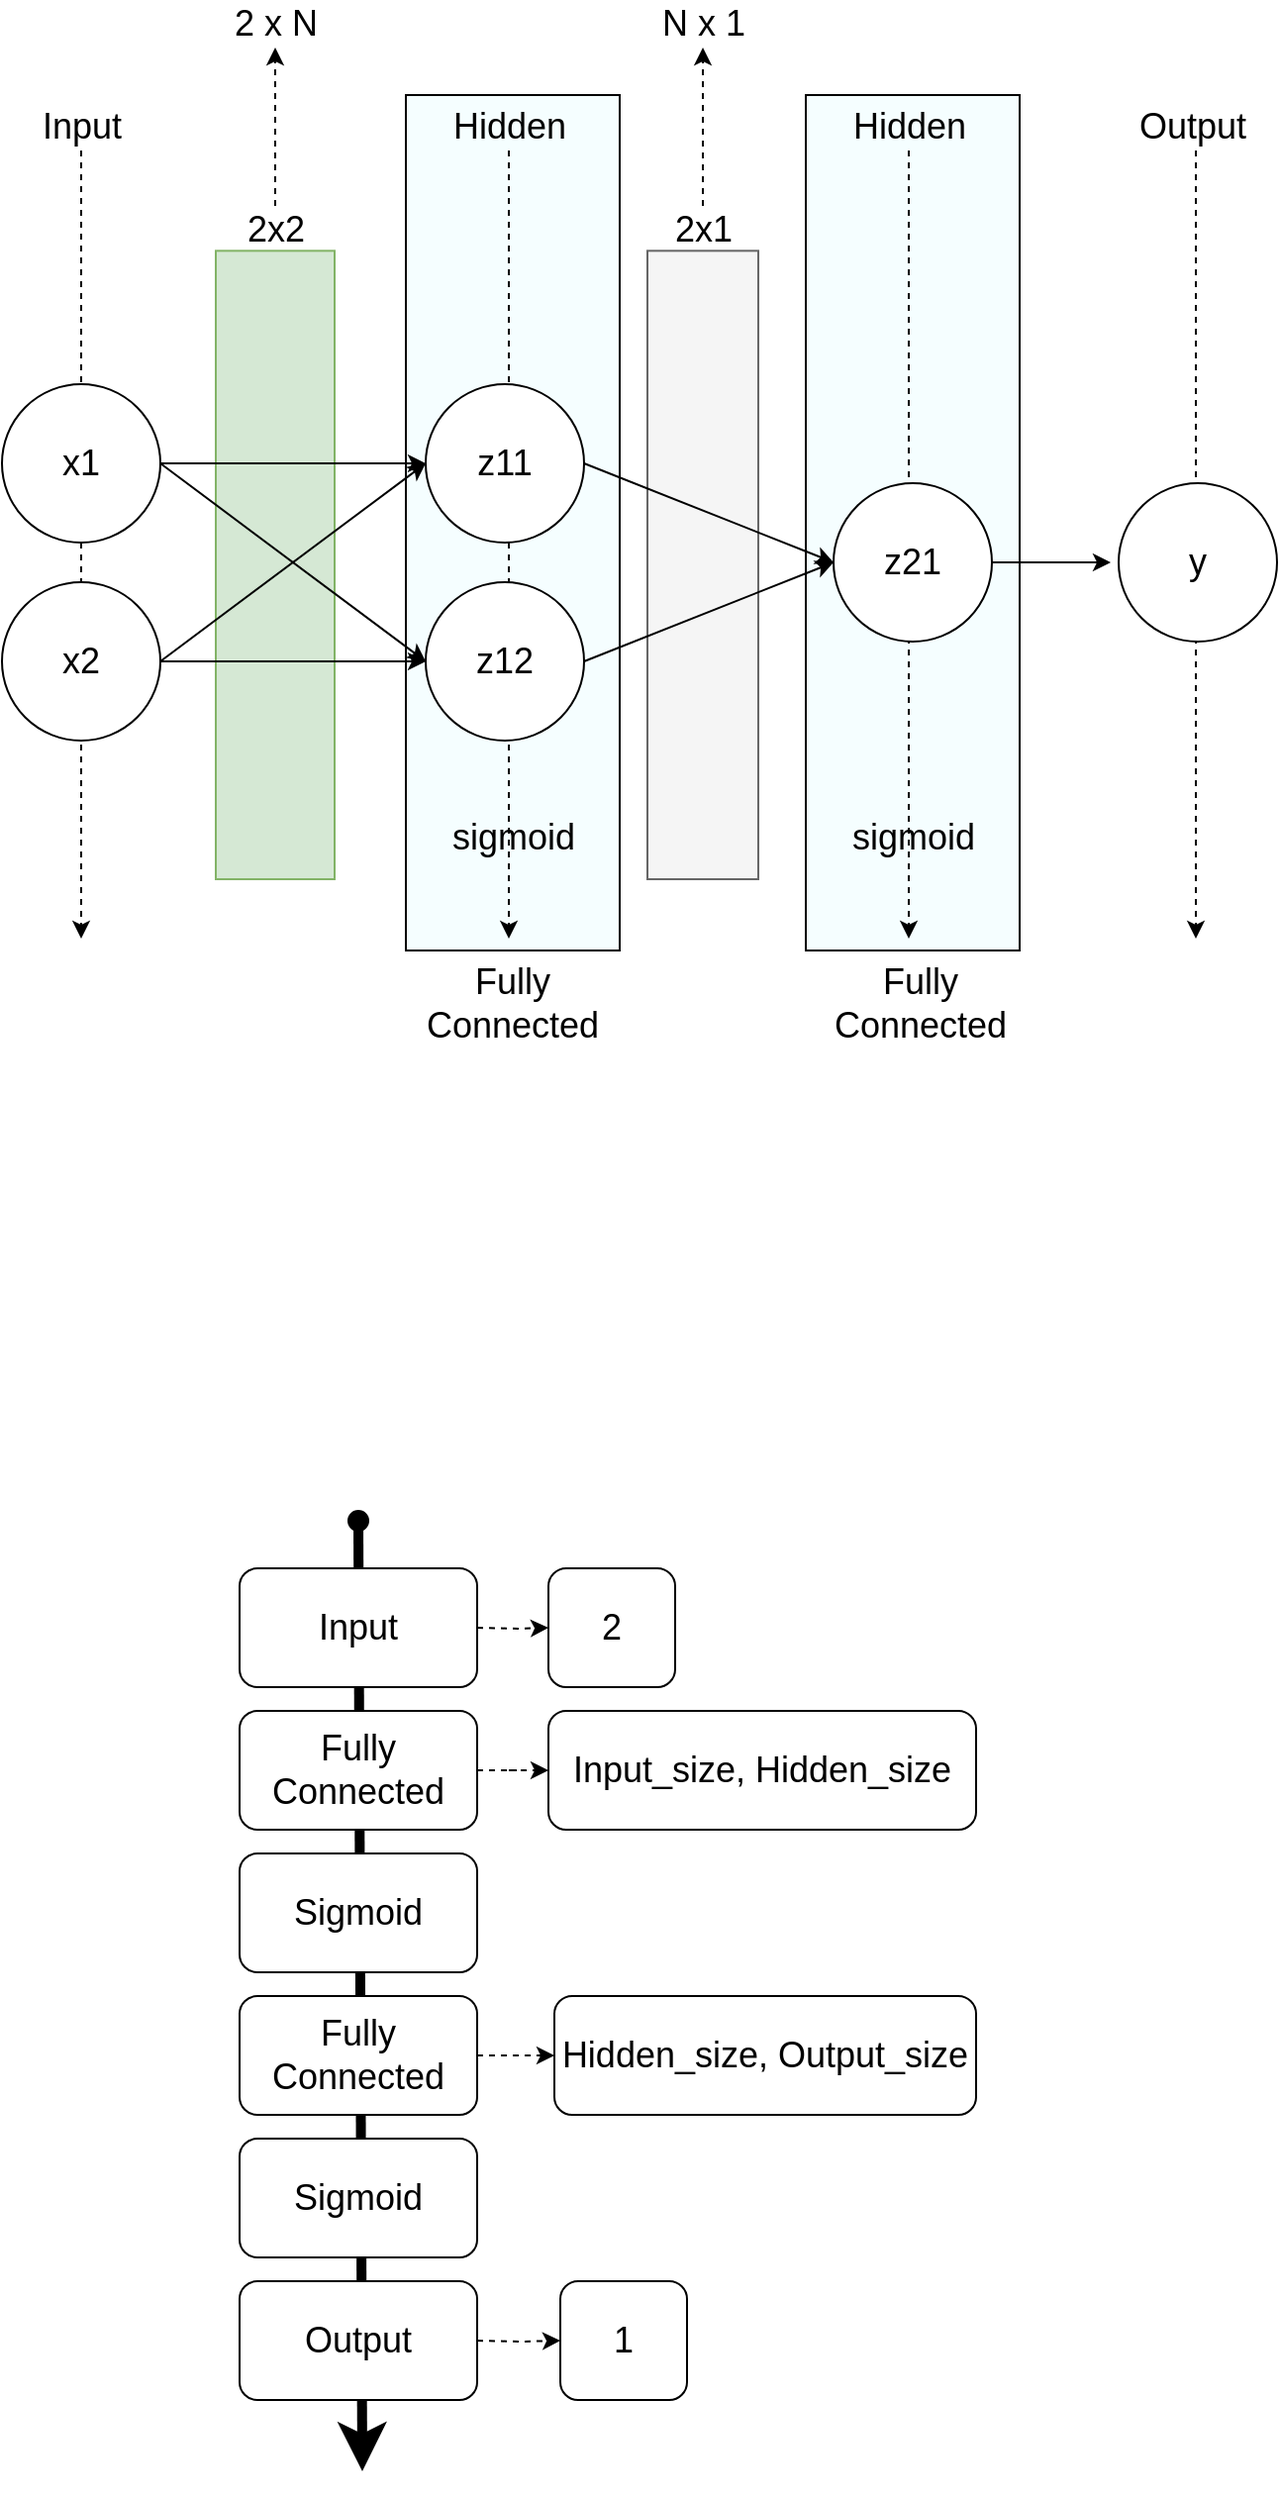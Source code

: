 <mxfile version="18.1.3" type="device"><diagram id="X-Vy7AR5WymxgVrjVr0b" name="ページ1"><mxGraphModel dx="790" dy="866" grid="1" gridSize="12" guides="1" tooltips="1" connect="1" arrows="1" fold="1" page="1" pageScale="1" pageWidth="827" pageHeight="1169" math="0" shadow="0"><root><mxCell id="0"/><mxCell id="1" parent="0"/><mxCell id="q6L9PUVoH71RsMKniia4-131" value="" style="rounded=0;whiteSpace=wrap;html=1;fontSize=18;fillColor=#F5FEFF;" vertex="1" parent="1"><mxGeometry x="324" y="84" width="108" height="432" as="geometry"/></mxCell><mxCell id="q6L9PUVoH71RsMKniia4-132" value="" style="group;fontSize=18;" vertex="1" connectable="0" parent="1"><mxGeometry x="356" y="90" width="68" height="426" as="geometry"/></mxCell><mxCell id="q6L9PUVoH71RsMKniia4-133" value="Hidden" style="text;html=1;align=center;verticalAlign=middle;resizable=0;points=[];autosize=1;strokeColor=none;fillColor=none;fontSize=18;" vertex="1" parent="q6L9PUVoH71RsMKniia4-132"><mxGeometry x="-16" y="-2" width="72" height="24" as="geometry"/></mxCell><mxCell id="q6L9PUVoH71RsMKniia4-134" style="edgeStyle=orthogonalEdgeStyle;rounded=0;orthogonalLoop=1;jettySize=auto;html=1;fontSize=18;dashed=1;" edge="1" parent="q6L9PUVoH71RsMKniia4-132" source="q6L9PUVoH71RsMKniia4-133"><mxGeometry relative="1" as="geometry"><mxPoint x="20" y="420" as="targetPoint"/></mxGeometry></mxCell><mxCell id="q6L9PUVoH71RsMKniia4-135" value="sigmoid" style="text;html=1;align=center;verticalAlign=middle;resizable=0;points=[];autosize=1;strokeColor=none;fillColor=none;fontSize=18;" vertex="1" parent="q6L9PUVoH71RsMKniia4-132"><mxGeometry x="-20" y="357" width="84" height="24" as="geometry"/></mxCell><mxCell id="q6L9PUVoH71RsMKniia4-128" value="" style="rounded=0;whiteSpace=wrap;html=1;fontSize=18;fillColor=#F5FEFF;" vertex="1" parent="1"><mxGeometry x="526" y="84" width="108" height="432" as="geometry"/></mxCell><mxCell id="q6L9PUVoH71RsMKniia4-79" value="" style="group;fontSize=18;" vertex="1" connectable="0" parent="1"><mxGeometry x="558" y="90" width="68" height="426" as="geometry"/></mxCell><mxCell id="q6L9PUVoH71RsMKniia4-80" value="Hidden" style="text;html=1;align=center;verticalAlign=middle;resizable=0;points=[];autosize=1;strokeColor=none;fillColor=none;fontSize=18;" vertex="1" parent="q6L9PUVoH71RsMKniia4-79"><mxGeometry x="-16" y="-2" width="72" height="24" as="geometry"/></mxCell><mxCell id="q6L9PUVoH71RsMKniia4-81" style="edgeStyle=orthogonalEdgeStyle;rounded=0;orthogonalLoop=1;jettySize=auto;html=1;fontSize=18;dashed=1;" edge="1" parent="q6L9PUVoH71RsMKniia4-79" source="q6L9PUVoH71RsMKniia4-80"><mxGeometry relative="1" as="geometry"><mxPoint x="20" y="420" as="targetPoint"/></mxGeometry></mxCell><mxCell id="q6L9PUVoH71RsMKniia4-97" value="sigmoid" style="text;html=1;align=center;verticalAlign=middle;resizable=0;points=[];autosize=1;strokeColor=none;fillColor=none;fontSize=18;" vertex="1" parent="q6L9PUVoH71RsMKniia4-79"><mxGeometry x="-20" y="357" width="84" height="24" as="geometry"/></mxCell><mxCell id="q6L9PUVoH71RsMKniia4-72" value="" style="group;fontSize=18;" vertex="1" connectable="0" parent="1"><mxGeometry x="140" y="90" width="50" height="420" as="geometry"/></mxCell><mxCell id="q6L9PUVoH71RsMKniia4-69" value="Input" style="text;html=1;align=center;verticalAlign=middle;resizable=0;points=[];autosize=1;strokeColor=none;fillColor=none;fontSize=18;" vertex="1" parent="q6L9PUVoH71RsMKniia4-72"><mxGeometry x="-10" y="-2" width="60" height="24" as="geometry"/></mxCell><mxCell id="q6L9PUVoH71RsMKniia4-71" style="edgeStyle=orthogonalEdgeStyle;rounded=0;orthogonalLoop=1;jettySize=auto;html=1;fontSize=18;dashed=1;" edge="1" parent="q6L9PUVoH71RsMKniia4-72" source="q6L9PUVoH71RsMKniia4-69"><mxGeometry relative="1" as="geometry"><mxPoint x="20" y="420" as="targetPoint"/></mxGeometry></mxCell><mxCell id="q6L9PUVoH71RsMKniia4-61" value="" style="group;fontSize=18;" vertex="1" connectable="0" parent="1"><mxGeometry x="446" y="140" width="57.33" height="340" as="geometry"/></mxCell><mxCell id="q6L9PUVoH71RsMKniia4-62" value="" style="rounded=0;whiteSpace=wrap;html=1;fontSize=18;fillColor=#f5f5f5;fontColor=#333333;strokeColor=#666666;" vertex="1" parent="q6L9PUVoH71RsMKniia4-61"><mxGeometry y="22.667" width="55.997" height="317.333" as="geometry"/></mxCell><mxCell id="q6L9PUVoH71RsMKniia4-63" value="2x1" style="text;html=1;align=center;verticalAlign=middle;resizable=0;points=[];autosize=1;strokeColor=none;fillColor=none;fontSize=18;" vertex="1" parent="q6L9PUVoH71RsMKniia4-61"><mxGeometry x="4.003" width="48" height="24" as="geometry"/></mxCell><mxCell id="q6L9PUVoH71RsMKniia4-58" value="" style="group;fontSize=18;" vertex="1" connectable="0" parent="1"><mxGeometry x="228" y="140" width="64" height="340" as="geometry"/></mxCell><mxCell id="q6L9PUVoH71RsMKniia4-59" value="" style="rounded=0;whiteSpace=wrap;html=1;fontSize=18;fillColor=#d5e8d4;strokeColor=#82b366;" vertex="1" parent="q6L9PUVoH71RsMKniia4-58"><mxGeometry y="22.667" width="60" height="317.333" as="geometry"/></mxCell><mxCell id="q6L9PUVoH71RsMKniia4-60" value="2x2" style="text;html=1;align=center;verticalAlign=middle;resizable=0;points=[];autosize=1;strokeColor=none;fillColor=none;fontSize=18;" vertex="1" parent="q6L9PUVoH71RsMKniia4-58"><mxGeometry x="6" width="48" height="24" as="geometry"/></mxCell><mxCell id="q6L9PUVoH71RsMKniia4-44" value="" style="edgeStyle=orthogonalEdgeStyle;rounded=0;orthogonalLoop=1;jettySize=auto;html=1;fontSize=18;" edge="1" parent="1" source="q6L9PUVoH71RsMKniia4-1" target="q6L9PUVoH71RsMKniia4-3"><mxGeometry relative="1" as="geometry"/></mxCell><mxCell id="q6L9PUVoH71RsMKniia4-1" value="x1" style="ellipse;whiteSpace=wrap;html=1;aspect=fixed;fontSize=18;" vertex="1" parent="1"><mxGeometry x="120" y="230" width="80" height="80" as="geometry"/></mxCell><mxCell id="q6L9PUVoH71RsMKniia4-45" value="" style="edgeStyle=orthogonalEdgeStyle;rounded=0;orthogonalLoop=1;jettySize=auto;html=1;fontSize=18;" edge="1" parent="1" source="q6L9PUVoH71RsMKniia4-2" target="q6L9PUVoH71RsMKniia4-4"><mxGeometry relative="1" as="geometry"/></mxCell><mxCell id="q6L9PUVoH71RsMKniia4-2" value="x2" style="ellipse;whiteSpace=wrap;html=1;aspect=fixed;fontSize=18;" vertex="1" parent="1"><mxGeometry x="120" y="330" width="80" height="80" as="geometry"/></mxCell><mxCell id="q6L9PUVoH71RsMKniia4-3" value="z11" style="ellipse;whiteSpace=wrap;html=1;aspect=fixed;fontSize=18;" vertex="1" parent="1"><mxGeometry x="334" y="230" width="80" height="80" as="geometry"/></mxCell><mxCell id="q6L9PUVoH71RsMKniia4-4" value="z12" style="ellipse;whiteSpace=wrap;html=1;aspect=fixed;fontSize=18;" vertex="1" parent="1"><mxGeometry x="334" y="330" width="80" height="80" as="geometry"/></mxCell><mxCell id="q6L9PUVoH71RsMKniia4-48" value="" style="edgeStyle=orthogonalEdgeStyle;rounded=0;orthogonalLoop=1;jettySize=auto;html=1;fontSize=18;" edge="1" parent="1" source="q6L9PUVoH71RsMKniia4-5"><mxGeometry relative="1" as="geometry"><mxPoint x="680" y="320" as="targetPoint"/></mxGeometry></mxCell><mxCell id="q6L9PUVoH71RsMKniia4-5" value="z21" style="ellipse;whiteSpace=wrap;html=1;aspect=fixed;fontSize=18;" vertex="1" parent="1"><mxGeometry x="540" y="280" width="80" height="80" as="geometry"/></mxCell><mxCell id="q6L9PUVoH71RsMKniia4-51" value="" style="endArrow=classic;html=1;rounded=0;exitX=1;exitY=0.5;exitDx=0;exitDy=0;entryX=0;entryY=0.5;entryDx=0;entryDy=0;fontSize=18;" edge="1" parent="1" source="q6L9PUVoH71RsMKniia4-1" target="q6L9PUVoH71RsMKniia4-4"><mxGeometry width="50" height="50" relative="1" as="geometry"><mxPoint x="340" y="340" as="sourcePoint"/><mxPoint x="390" y="290" as="targetPoint"/></mxGeometry></mxCell><mxCell id="q6L9PUVoH71RsMKniia4-52" value="" style="endArrow=classic;html=1;rounded=0;exitX=1;exitY=0.5;exitDx=0;exitDy=0;entryX=0;entryY=0.5;entryDx=0;entryDy=0;fontSize=18;" edge="1" parent="1" source="q6L9PUVoH71RsMKniia4-2" target="q6L9PUVoH71RsMKniia4-3"><mxGeometry width="50" height="50" relative="1" as="geometry"><mxPoint x="250" y="280" as="sourcePoint"/><mxPoint x="344" y="380" as="targetPoint"/></mxGeometry></mxCell><mxCell id="q6L9PUVoH71RsMKniia4-53" value="" style="endArrow=classic;html=1;rounded=0;exitX=1;exitY=0.5;exitDx=0;exitDy=0;entryX=0;entryY=0.5;entryDx=0;entryDy=0;fontSize=18;" edge="1" parent="1" source="q6L9PUVoH71RsMKniia4-3" target="q6L9PUVoH71RsMKniia4-5"><mxGeometry width="50" height="50" relative="1" as="geometry"><mxPoint x="260" y="290" as="sourcePoint"/><mxPoint x="354" y="390" as="targetPoint"/></mxGeometry></mxCell><mxCell id="q6L9PUVoH71RsMKniia4-54" value="" style="endArrow=classic;html=1;rounded=0;exitX=1;exitY=0.5;exitDx=0;exitDy=0;entryX=0;entryY=0.5;entryDx=0;entryDy=0;fontSize=18;" edge="1" parent="1" source="q6L9PUVoH71RsMKniia4-4" target="q6L9PUVoH71RsMKniia4-5"><mxGeometry width="50" height="50" relative="1" as="geometry"><mxPoint x="270" y="300" as="sourcePoint"/><mxPoint x="364" y="400" as="targetPoint"/></mxGeometry></mxCell><mxCell id="q6L9PUVoH71RsMKniia4-88" value="2 x N" style="text;html=1;align=center;verticalAlign=middle;resizable=0;points=[];autosize=1;strokeColor=none;fillColor=none;fontSize=18;" vertex="1" parent="1"><mxGeometry x="228" y="36" width="60" height="24" as="geometry"/></mxCell><mxCell id="q6L9PUVoH71RsMKniia4-89" value="" style="edgeStyle=orthogonalEdgeStyle;rounded=0;orthogonalLoop=1;jettySize=auto;html=1;dashed=1;fontSize=18;" edge="1" parent="1" source="q6L9PUVoH71RsMKniia4-60" target="q6L9PUVoH71RsMKniia4-88"><mxGeometry relative="1" as="geometry"/></mxCell><mxCell id="q6L9PUVoH71RsMKniia4-90" value="N x 1" style="text;html=1;align=center;verticalAlign=middle;resizable=0;points=[];autosize=1;strokeColor=none;fillColor=none;fontSize=18;" vertex="1" parent="1"><mxGeometry x="444.003" y="36" width="60" height="24" as="geometry"/></mxCell><mxCell id="q6L9PUVoH71RsMKniia4-91" value="" style="edgeStyle=orthogonalEdgeStyle;rounded=0;orthogonalLoop=1;jettySize=auto;html=1;dashed=1;fontSize=18;" edge="1" parent="1" source="q6L9PUVoH71RsMKniia4-63" target="q6L9PUVoH71RsMKniia4-90"><mxGeometry relative="1" as="geometry"/></mxCell><mxCell id="q6L9PUVoH71RsMKniia4-103" value="" style="group;fontSize=18;" vertex="1" connectable="0" parent="1"><mxGeometry x="696" y="90" width="61" height="420" as="geometry"/></mxCell><mxCell id="q6L9PUVoH71RsMKniia4-104" value="Output" style="text;html=1;align=center;verticalAlign=middle;resizable=0;points=[];autosize=1;strokeColor=none;fillColor=none;fontSize=18;" vertex="1" parent="q6L9PUVoH71RsMKniia4-103"><mxGeometry x="-11" y="-2" width="72" height="24" as="geometry"/></mxCell><mxCell id="q6L9PUVoH71RsMKniia4-105" style="edgeStyle=orthogonalEdgeStyle;rounded=0;orthogonalLoop=1;jettySize=auto;html=1;fontSize=18;dashed=1;" edge="1" parent="q6L9PUVoH71RsMKniia4-103"><mxGeometry relative="1" as="geometry"><mxPoint x="27" y="420" as="targetPoint"/><mxPoint x="27" y="22" as="sourcePoint"/></mxGeometry></mxCell><mxCell id="q6L9PUVoH71RsMKniia4-98" value="y" style="ellipse;whiteSpace=wrap;html=1;aspect=fixed;fontSize=18;" vertex="1" parent="1"><mxGeometry x="684" y="280" width="80" height="80" as="geometry"/></mxCell><mxCell id="q6L9PUVoH71RsMKniia4-125" value="" style="group" vertex="1" connectable="0" parent="1"><mxGeometry x="240" y="804" width="372" height="480" as="geometry"/></mxCell><mxCell id="q6L9PUVoH71RsMKniia4-107" value="" style="endArrow=classic;html=1;rounded=0;fontSize=18;strokeWidth=5;startArrow=oval;startFill=1;endSize=9;" edge="1" parent="q6L9PUVoH71RsMKniia4-125"><mxGeometry width="50" height="50" relative="1" as="geometry"><mxPoint x="60" as="sourcePoint"/><mxPoint x="62" y="480" as="targetPoint"/></mxGeometry></mxCell><mxCell id="q6L9PUVoH71RsMKniia4-108" value="&lt;font style=&quot;font-size: 18px;&quot;&gt;Input&lt;/font&gt;" style="rounded=1;whiteSpace=wrap;html=1;fontSize=18;fillColor=default;" vertex="1" parent="q6L9PUVoH71RsMKniia4-125"><mxGeometry y="24" width="120" height="60" as="geometry"/></mxCell><mxCell id="q6L9PUVoH71RsMKniia4-109" value="&lt;span style=&quot;font-size: 18px;&quot;&gt;Fully Connected&lt;/span&gt;" style="rounded=1;whiteSpace=wrap;html=1;fontSize=18;fillColor=default;" vertex="1" parent="q6L9PUVoH71RsMKniia4-125"><mxGeometry y="96" width="120" height="60" as="geometry"/></mxCell><mxCell id="q6L9PUVoH71RsMKniia4-110" value="&lt;span style=&quot;font-size: 18px;&quot;&gt;Sigmoid&lt;/span&gt;" style="rounded=1;whiteSpace=wrap;html=1;fontSize=18;fillColor=default;" vertex="1" parent="q6L9PUVoH71RsMKniia4-125"><mxGeometry y="168" width="120" height="60" as="geometry"/></mxCell><mxCell id="q6L9PUVoH71RsMKniia4-111" value="&lt;span style=&quot;font-size: 18px;&quot;&gt;Fully Connected&lt;/span&gt;" style="rounded=1;whiteSpace=wrap;html=1;fontSize=18;fillColor=default;" vertex="1" parent="q6L9PUVoH71RsMKniia4-125"><mxGeometry y="240" width="120" height="60" as="geometry"/></mxCell><mxCell id="q6L9PUVoH71RsMKniia4-112" value="&lt;span style=&quot;font-size: 18px;&quot;&gt;Sigmoid&lt;/span&gt;" style="rounded=1;whiteSpace=wrap;html=1;fontSize=18;fillColor=default;" vertex="1" parent="q6L9PUVoH71RsMKniia4-125"><mxGeometry y="312" width="120" height="60" as="geometry"/></mxCell><mxCell id="q6L9PUVoH71RsMKniia4-113" value="&lt;span style=&quot;font-size: 18px;&quot;&gt;Output&lt;/span&gt;" style="rounded=1;whiteSpace=wrap;html=1;fontSize=18;fillColor=default;" vertex="1" parent="q6L9PUVoH71RsMKniia4-125"><mxGeometry y="384" width="120" height="60" as="geometry"/></mxCell><mxCell id="q6L9PUVoH71RsMKniia4-115" value="&lt;span style=&quot;font-size: 18px;&quot;&gt;Input_size, Hidden_size&lt;/span&gt;" style="rounded=1;whiteSpace=wrap;html=1;fontSize=18;fillColor=default;" vertex="1" parent="q6L9PUVoH71RsMKniia4-125"><mxGeometry x="156" y="96" width="216" height="60" as="geometry"/></mxCell><mxCell id="q6L9PUVoH71RsMKniia4-116" value="" style="edgeStyle=orthogonalEdgeStyle;rounded=0;orthogonalLoop=1;jettySize=auto;html=1;fontSize=18;strokeWidth=1;dashed=1;" edge="1" parent="q6L9PUVoH71RsMKniia4-125" source="q6L9PUVoH71RsMKniia4-109" target="q6L9PUVoH71RsMKniia4-115"><mxGeometry relative="1" as="geometry"/></mxCell><mxCell id="q6L9PUVoH71RsMKniia4-118" value="" style="edgeStyle=orthogonalEdgeStyle;rounded=0;orthogonalLoop=1;jettySize=auto;html=1;fontSize=18;strokeWidth=1;dashed=1;exitX=1;exitY=0.5;exitDx=0;exitDy=0;entryX=0;entryY=0.5;entryDx=0;entryDy=0;" edge="1" parent="q6L9PUVoH71RsMKniia4-125" target="q6L9PUVoH71RsMKniia4-119" source="q6L9PUVoH71RsMKniia4-111"><mxGeometry relative="1" as="geometry"><mxPoint x="120" y="270" as="sourcePoint"/><mxPoint x="192" y="270" as="targetPoint"/></mxGeometry></mxCell><mxCell id="q6L9PUVoH71RsMKniia4-119" value="&lt;span style=&quot;font-size: 18px;&quot;&gt;Hidden_size, Output_size&lt;/span&gt;" style="rounded=1;whiteSpace=wrap;html=1;fontSize=18;fillColor=default;" vertex="1" parent="q6L9PUVoH71RsMKniia4-125"><mxGeometry x="159" y="240" width="213" height="60" as="geometry"/></mxCell><mxCell id="q6L9PUVoH71RsMKniia4-120" value="" style="edgeStyle=orthogonalEdgeStyle;rounded=0;orthogonalLoop=1;jettySize=auto;html=1;fontSize=18;strokeWidth=1;dashed=1;" edge="1" parent="q6L9PUVoH71RsMKniia4-125" target="q6L9PUVoH71RsMKniia4-121"><mxGeometry relative="1" as="geometry"><mxPoint x="120" y="54" as="sourcePoint"/></mxGeometry></mxCell><mxCell id="q6L9PUVoH71RsMKniia4-121" value="&lt;span style=&quot;font-size: 18px;&quot;&gt;2&lt;/span&gt;" style="rounded=1;whiteSpace=wrap;html=1;fontSize=18;fillColor=default;" vertex="1" parent="q6L9PUVoH71RsMKniia4-125"><mxGeometry x="156" y="24" width="64" height="60" as="geometry"/></mxCell><mxCell id="q6L9PUVoH71RsMKniia4-122" value="" style="edgeStyle=orthogonalEdgeStyle;rounded=0;orthogonalLoop=1;jettySize=auto;html=1;fontSize=18;strokeWidth=1;dashed=1;" edge="1" parent="q6L9PUVoH71RsMKniia4-125" target="q6L9PUVoH71RsMKniia4-123"><mxGeometry relative="1" as="geometry"><mxPoint x="120" y="414" as="sourcePoint"/></mxGeometry></mxCell><mxCell id="q6L9PUVoH71RsMKniia4-123" value="&lt;span style=&quot;font-size: 18px;&quot;&gt;1&lt;/span&gt;" style="rounded=1;whiteSpace=wrap;html=1;fontSize=18;fillColor=default;" vertex="1" parent="q6L9PUVoH71RsMKniia4-125"><mxGeometry x="162" y="384" width="64" height="60" as="geometry"/></mxCell><mxCell id="q6L9PUVoH71RsMKniia4-129" value="Fully Connected" style="text;html=1;strokeColor=none;fillColor=none;align=center;verticalAlign=middle;whiteSpace=wrap;rounded=0;fontSize=18;fontColor=none;" vertex="1" parent="1"><mxGeometry x="334" y="528" width="88" height="30" as="geometry"/></mxCell><mxCell id="q6L9PUVoH71RsMKniia4-130" value="Fully Connected" style="text;html=1;strokeColor=none;fillColor=none;align=center;verticalAlign=middle;whiteSpace=wrap;rounded=0;fontSize=18;fontColor=none;" vertex="1" parent="1"><mxGeometry x="540" y="528" width="88" height="30" as="geometry"/></mxCell></root></mxGraphModel></diagram></mxfile>